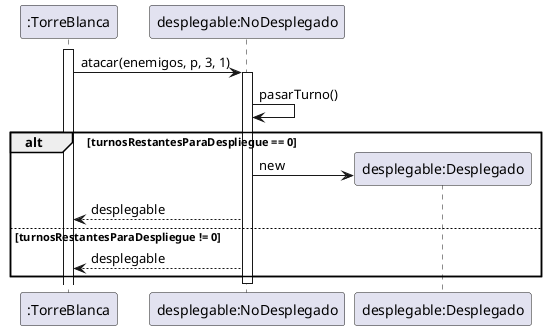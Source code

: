 @startuml
activate ":TorreBlanca"
":TorreBlanca" -> "desplegable:NoDesplegado" : atacar(enemigos, p, 3, 1)
activate "desplegable:NoDesplegado"
"desplegable:NoDesplegado" -> "desplegable:NoDesplegado": pasarTurno()
alt turnosRestantesParaDespliegue == 0
    create "desplegable:Desplegado"
    "desplegable:NoDesplegado" -> "desplegable:Desplegado": new
    "desplegable:NoDesplegado" --> ":TorreBlanca" : desplegable
else turnosRestantesParaDespliegue != 0
    "desplegable:NoDesplegado" --> ":TorreBlanca" : desplegable


    end

deactivate "desplegable:NoDesplegado"
@enduml